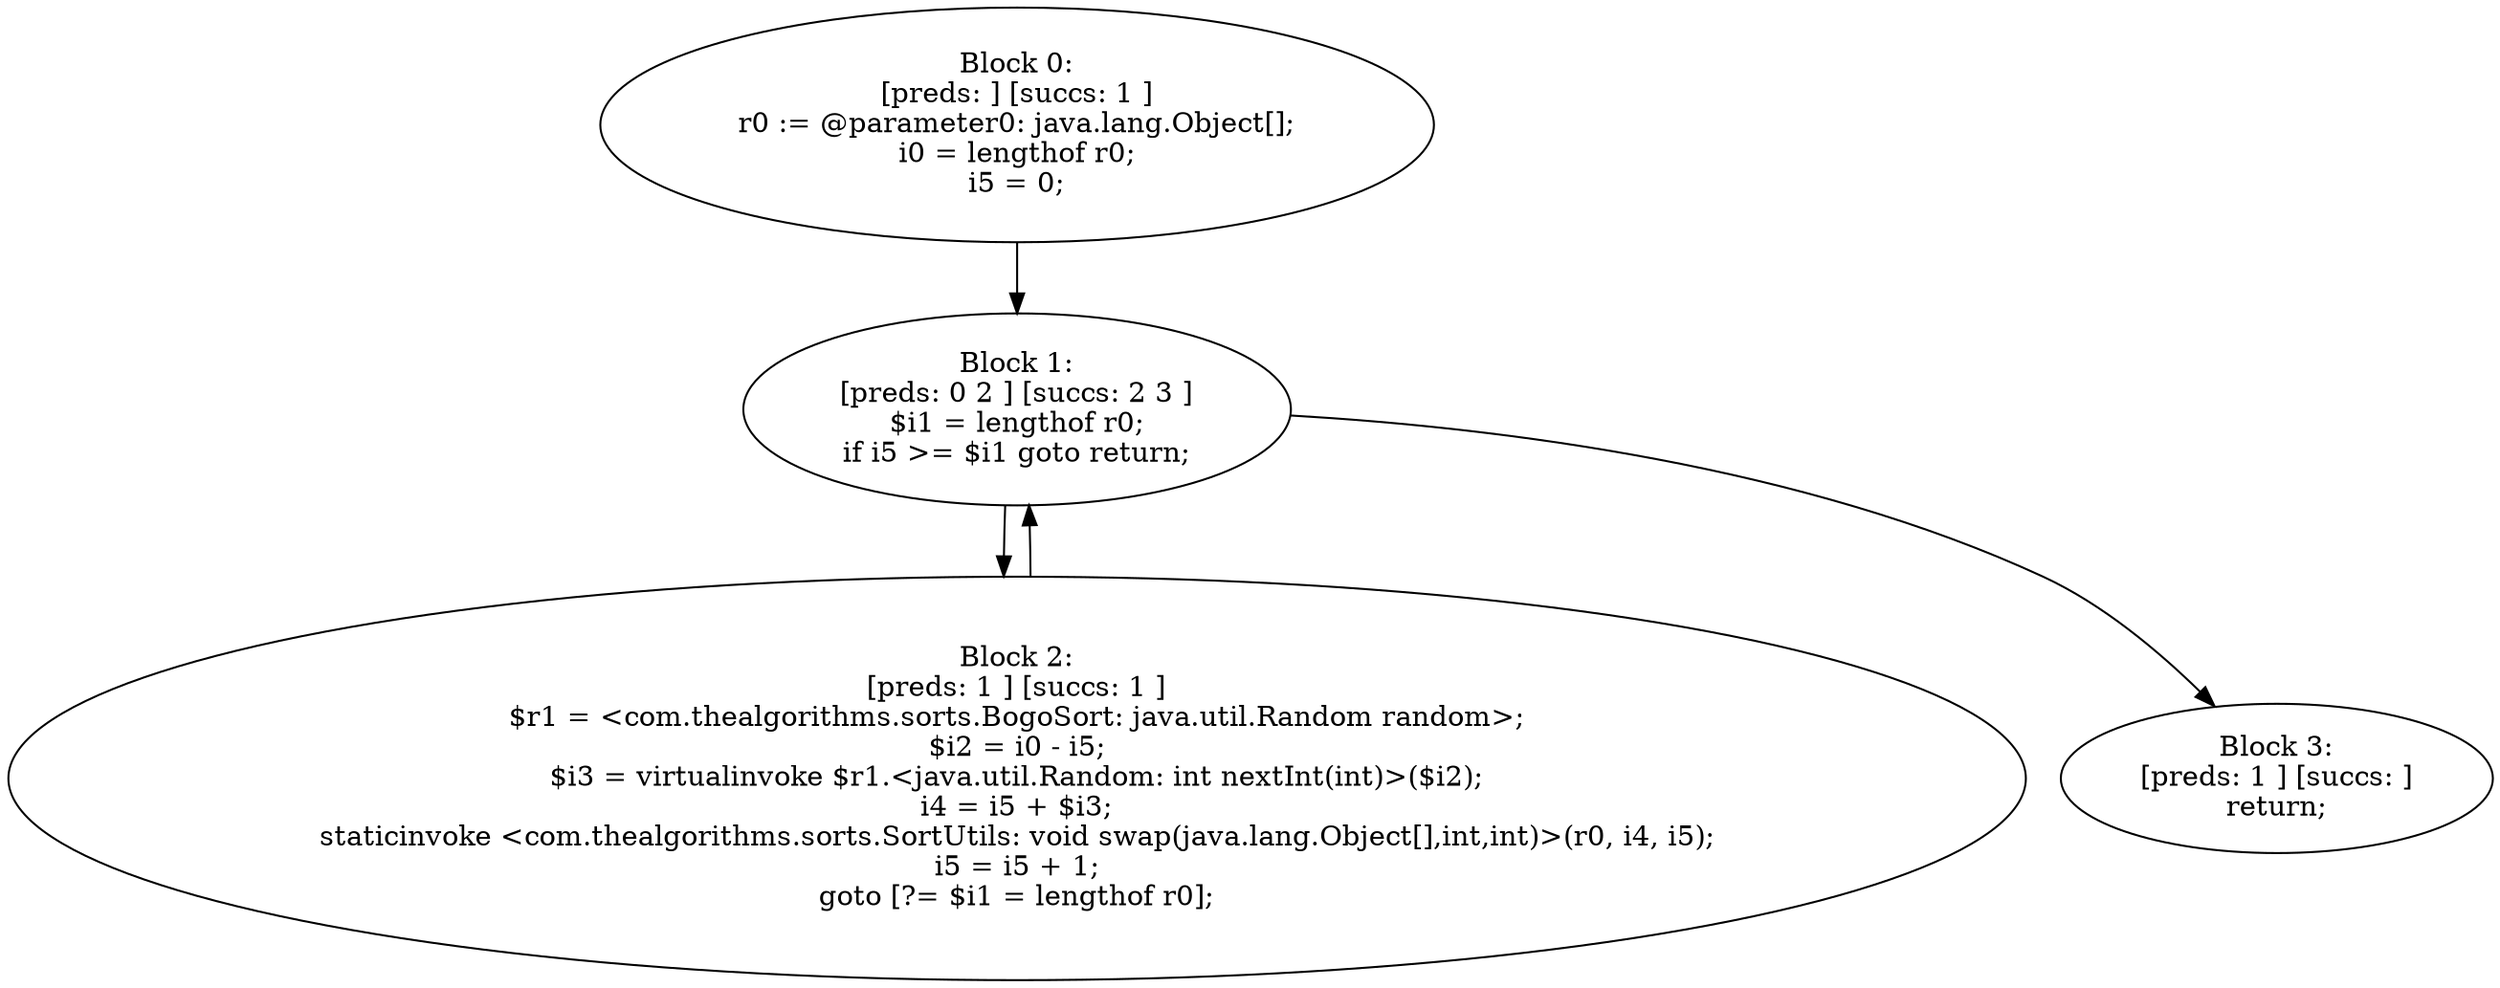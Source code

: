digraph "unitGraph" {
    "Block 0:
[preds: ] [succs: 1 ]
r0 := @parameter0: java.lang.Object[];
i0 = lengthof r0;
i5 = 0;
"
    "Block 1:
[preds: 0 2 ] [succs: 2 3 ]
$i1 = lengthof r0;
if i5 >= $i1 goto return;
"
    "Block 2:
[preds: 1 ] [succs: 1 ]
$r1 = <com.thealgorithms.sorts.BogoSort: java.util.Random random>;
$i2 = i0 - i5;
$i3 = virtualinvoke $r1.<java.util.Random: int nextInt(int)>($i2);
i4 = i5 + $i3;
staticinvoke <com.thealgorithms.sorts.SortUtils: void swap(java.lang.Object[],int,int)>(r0, i4, i5);
i5 = i5 + 1;
goto [?= $i1 = lengthof r0];
"
    "Block 3:
[preds: 1 ] [succs: ]
return;
"
    "Block 0:
[preds: ] [succs: 1 ]
r0 := @parameter0: java.lang.Object[];
i0 = lengthof r0;
i5 = 0;
"->"Block 1:
[preds: 0 2 ] [succs: 2 3 ]
$i1 = lengthof r0;
if i5 >= $i1 goto return;
";
    "Block 1:
[preds: 0 2 ] [succs: 2 3 ]
$i1 = lengthof r0;
if i5 >= $i1 goto return;
"->"Block 2:
[preds: 1 ] [succs: 1 ]
$r1 = <com.thealgorithms.sorts.BogoSort: java.util.Random random>;
$i2 = i0 - i5;
$i3 = virtualinvoke $r1.<java.util.Random: int nextInt(int)>($i2);
i4 = i5 + $i3;
staticinvoke <com.thealgorithms.sorts.SortUtils: void swap(java.lang.Object[],int,int)>(r0, i4, i5);
i5 = i5 + 1;
goto [?= $i1 = lengthof r0];
";
    "Block 1:
[preds: 0 2 ] [succs: 2 3 ]
$i1 = lengthof r0;
if i5 >= $i1 goto return;
"->"Block 3:
[preds: 1 ] [succs: ]
return;
";
    "Block 2:
[preds: 1 ] [succs: 1 ]
$r1 = <com.thealgorithms.sorts.BogoSort: java.util.Random random>;
$i2 = i0 - i5;
$i3 = virtualinvoke $r1.<java.util.Random: int nextInt(int)>($i2);
i4 = i5 + $i3;
staticinvoke <com.thealgorithms.sorts.SortUtils: void swap(java.lang.Object[],int,int)>(r0, i4, i5);
i5 = i5 + 1;
goto [?= $i1 = lengthof r0];
"->"Block 1:
[preds: 0 2 ] [succs: 2 3 ]
$i1 = lengthof r0;
if i5 >= $i1 goto return;
";
}
